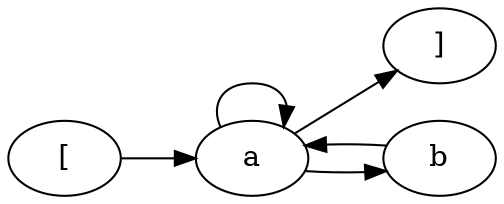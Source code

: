 digraph G {
rankdir = LR
label = "";
esg0_vertex0 -> esg0_vertex1;
esg0_vertex1 -> esg0_vertex3;
esg0_vertex1 -> esg0_vertex1;
esg0_vertex1 -> esg0_vertex2;
esg0_vertex2 -> esg0_vertex1;
esg0_vertex0 [label = "["]
esg0_vertex1 [label = "a"]
esg0_vertex3 [label = "]"]
esg0_vertex2 [label = "b"]
}
